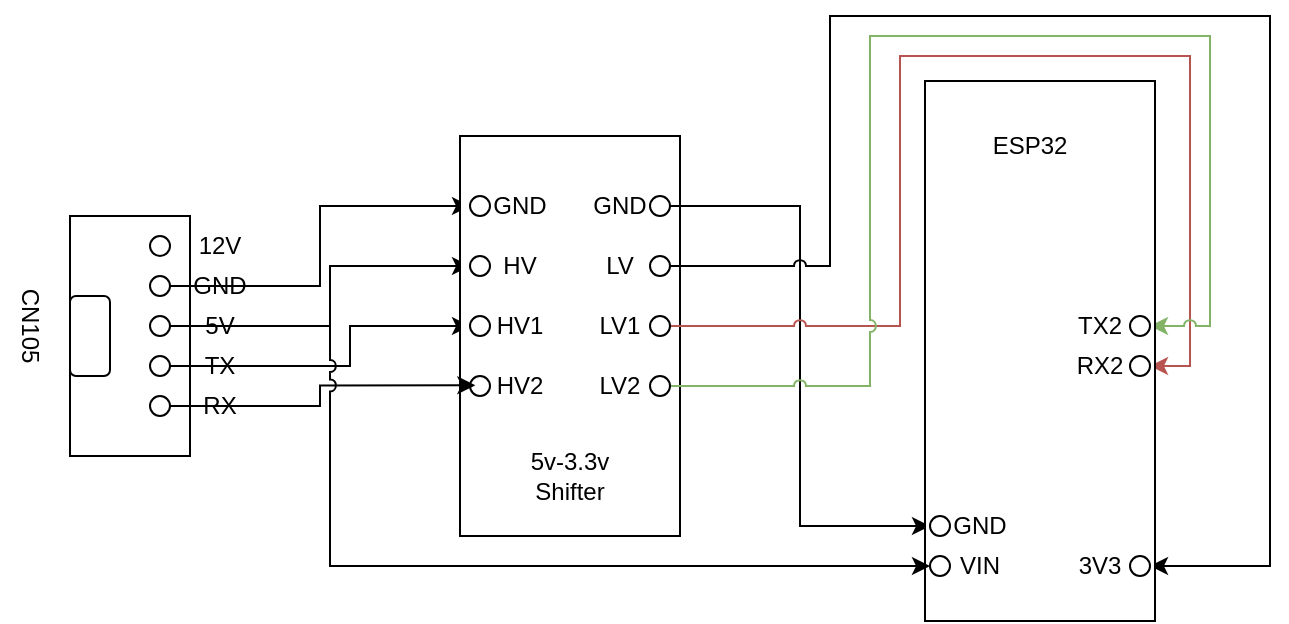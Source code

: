 <mxfile version="27.1.6">
  <diagram name="Page-1" id="NIxJwfgbC7J5wPMpq_6a">
    <mxGraphModel dx="1115" dy="618" grid="1" gridSize="10" guides="1" tooltips="1" connect="1" arrows="1" fold="1" page="1" pageScale="1" pageWidth="850" pageHeight="1100" math="0" shadow="0">
      <root>
        <mxCell id="0" />
        <mxCell id="1" parent="0" />
        <mxCell id="WKgh5YdHEbA8iNIJ1eqv-1" value="" style="rounded=0;whiteSpace=wrap;html=1;rotation=90;" parent="1" vertex="1">
          <mxGeometry x="90" y="460" width="120" height="60" as="geometry" />
        </mxCell>
        <mxCell id="WKgh5YdHEbA8iNIJ1eqv-3" value="" style="rounded=1;whiteSpace=wrap;html=1;rotation=-90;" parent="1" vertex="1">
          <mxGeometry x="110" y="480" width="40" height="20" as="geometry" />
        </mxCell>
        <mxCell id="WKgh5YdHEbA8iNIJ1eqv-4" value="" style="ellipse;whiteSpace=wrap;html=1;aspect=fixed;" parent="1" vertex="1">
          <mxGeometry x="160" y="440" width="10" height="10" as="geometry" />
        </mxCell>
        <mxCell id="WKgh5YdHEbA8iNIJ1eqv-32" style="edgeStyle=orthogonalEdgeStyle;rounded=0;orthogonalLoop=1;jettySize=auto;html=1;entryX=0;entryY=0.5;entryDx=0;entryDy=0;" parent="1" source="WKgh5YdHEbA8iNIJ1eqv-5" target="WKgh5YdHEbA8iNIJ1eqv-15" edge="1">
          <mxGeometry relative="1" as="geometry" />
        </mxCell>
        <mxCell id="WKgh5YdHEbA8iNIJ1eqv-5" value="" style="ellipse;whiteSpace=wrap;html=1;aspect=fixed;" parent="1" vertex="1">
          <mxGeometry x="160" y="460" width="10" height="10" as="geometry" />
        </mxCell>
        <mxCell id="WKgh5YdHEbA8iNIJ1eqv-53" style="edgeStyle=orthogonalEdgeStyle;rounded=0;orthogonalLoop=1;jettySize=auto;html=1;entryX=0;entryY=0.5;entryDx=0;entryDy=0;" parent="1" source="WKgh5YdHEbA8iNIJ1eqv-6" target="WKgh5YdHEbA8iNIJ1eqv-17" edge="1">
          <mxGeometry relative="1" as="geometry">
            <Array as="points">
              <mxPoint x="250" y="485" />
              <mxPoint x="250" y="455" />
            </Array>
          </mxGeometry>
        </mxCell>
        <mxCell id="WKgh5YdHEbA8iNIJ1eqv-6" value="" style="ellipse;whiteSpace=wrap;html=1;aspect=fixed;" parent="1" vertex="1">
          <mxGeometry x="160" y="480" width="10" height="10" as="geometry" />
        </mxCell>
        <mxCell id="WKgh5YdHEbA8iNIJ1eqv-54" style="edgeStyle=orthogonalEdgeStyle;rounded=0;orthogonalLoop=1;jettySize=auto;html=1;entryX=0;entryY=0.5;entryDx=0;entryDy=0;" parent="1" source="WKgh5YdHEbA8iNIJ1eqv-12" target="WKgh5YdHEbA8iNIJ1eqv-19" edge="1">
          <mxGeometry relative="1" as="geometry">
            <Array as="points">
              <mxPoint x="260" y="505" />
              <mxPoint x="260" y="485" />
            </Array>
          </mxGeometry>
        </mxCell>
        <mxCell id="WKgh5YdHEbA8iNIJ1eqv-12" value="" style="ellipse;whiteSpace=wrap;html=1;aspect=fixed;" parent="1" vertex="1">
          <mxGeometry x="160" y="500" width="10" height="10" as="geometry" />
        </mxCell>
        <mxCell id="WKgh5YdHEbA8iNIJ1eqv-13" value="" style="ellipse;whiteSpace=wrap;html=1;aspect=fixed;" parent="1" vertex="1">
          <mxGeometry x="160" y="520" width="10" height="10" as="geometry" />
        </mxCell>
        <mxCell id="WKgh5YdHEbA8iNIJ1eqv-14" value="" style="rounded=0;whiteSpace=wrap;html=1;rotation=-90;" parent="1" vertex="1">
          <mxGeometry x="270" y="435" width="200" height="110" as="geometry" />
        </mxCell>
        <mxCell id="WKgh5YdHEbA8iNIJ1eqv-15" value="" style="ellipse;whiteSpace=wrap;html=1;aspect=fixed;" parent="1" vertex="1">
          <mxGeometry x="320" y="420" width="10" height="10" as="geometry" />
        </mxCell>
        <mxCell id="w2yAtsDgV9bJHnudN41--2" style="edgeStyle=orthogonalEdgeStyle;rounded=0;orthogonalLoop=1;jettySize=auto;html=1;entryX=0;entryY=0.5;entryDx=0;entryDy=0;" edge="1" parent="1" source="WKgh5YdHEbA8iNIJ1eqv-16" target="WKgh5YdHEbA8iNIJ1eqv-44">
          <mxGeometry relative="1" as="geometry" />
        </mxCell>
        <mxCell id="WKgh5YdHEbA8iNIJ1eqv-16" value="" style="ellipse;whiteSpace=wrap;html=1;aspect=fixed;" parent="1" vertex="1">
          <mxGeometry x="410" y="420" width="10" height="10" as="geometry" />
        </mxCell>
        <mxCell id="WKgh5YdHEbA8iNIJ1eqv-17" value="" style="ellipse;whiteSpace=wrap;html=1;aspect=fixed;" parent="1" vertex="1">
          <mxGeometry x="320" y="450" width="10" height="10" as="geometry" />
        </mxCell>
        <mxCell id="w2yAtsDgV9bJHnudN41--3" style="edgeStyle=orthogonalEdgeStyle;rounded=0;orthogonalLoop=1;jettySize=auto;html=1;entryX=1;entryY=0.5;entryDx=0;entryDy=0;jumpStyle=arc;" edge="1" parent="1" source="WKgh5YdHEbA8iNIJ1eqv-18" target="WKgh5YdHEbA8iNIJ1eqv-45">
          <mxGeometry relative="1" as="geometry">
            <Array as="points">
              <mxPoint x="500" y="455" />
              <mxPoint x="500" y="330" />
              <mxPoint x="720" y="330" />
              <mxPoint x="720" y="605" />
            </Array>
          </mxGeometry>
        </mxCell>
        <mxCell id="WKgh5YdHEbA8iNIJ1eqv-18" value="" style="ellipse;whiteSpace=wrap;html=1;aspect=fixed;" parent="1" vertex="1">
          <mxGeometry x="410" y="450" width="10" height="10" as="geometry" />
        </mxCell>
        <mxCell id="WKgh5YdHEbA8iNIJ1eqv-19" value="" style="ellipse;whiteSpace=wrap;html=1;aspect=fixed;" parent="1" vertex="1">
          <mxGeometry x="320" y="480" width="10" height="10" as="geometry" />
        </mxCell>
        <mxCell id="w2yAtsDgV9bJHnudN41--4" style="edgeStyle=orthogonalEdgeStyle;rounded=0;orthogonalLoop=1;jettySize=auto;html=1;entryX=1;entryY=0.5;entryDx=0;entryDy=0;jumpStyle=arc;fillColor=#f8cecc;strokeColor=#b85450;" edge="1" parent="1" source="WKgh5YdHEbA8iNIJ1eqv-20" target="WKgh5YdHEbA8iNIJ1eqv-47">
          <mxGeometry relative="1" as="geometry">
            <Array as="points">
              <mxPoint x="535" y="485" />
              <mxPoint x="535" y="350" />
              <mxPoint x="680" y="350" />
              <mxPoint x="680" y="505" />
            </Array>
          </mxGeometry>
        </mxCell>
        <mxCell id="WKgh5YdHEbA8iNIJ1eqv-20" value="" style="ellipse;whiteSpace=wrap;html=1;aspect=fixed;" parent="1" vertex="1">
          <mxGeometry x="410" y="480" width="10" height="10" as="geometry" />
        </mxCell>
        <mxCell id="WKgh5YdHEbA8iNIJ1eqv-22" value="" style="ellipse;whiteSpace=wrap;html=1;aspect=fixed;" parent="1" vertex="1">
          <mxGeometry x="320" y="510" width="10" height="10" as="geometry" />
        </mxCell>
        <mxCell id="w2yAtsDgV9bJHnudN41--5" style="edgeStyle=orthogonalEdgeStyle;rounded=0;orthogonalLoop=1;jettySize=auto;html=1;entryX=1;entryY=0.5;entryDx=0;entryDy=0;jumpStyle=arc;fillColor=#d5e8d4;strokeColor=#82b366;" edge="1" parent="1" source="WKgh5YdHEbA8iNIJ1eqv-23" target="WKgh5YdHEbA8iNIJ1eqv-46">
          <mxGeometry relative="1" as="geometry">
            <Array as="points">
              <mxPoint x="520" y="515" />
              <mxPoint x="520" y="340" />
              <mxPoint x="690" y="340" />
              <mxPoint x="690" y="485" />
            </Array>
          </mxGeometry>
        </mxCell>
        <mxCell id="WKgh5YdHEbA8iNIJ1eqv-23" value="" style="ellipse;whiteSpace=wrap;html=1;aspect=fixed;" parent="1" vertex="1">
          <mxGeometry x="410" y="510" width="10" height="10" as="geometry" />
        </mxCell>
        <mxCell id="WKgh5YdHEbA8iNIJ1eqv-25" value="12V" style="text;html=1;align=center;verticalAlign=middle;whiteSpace=wrap;rounded=0;" parent="1" vertex="1">
          <mxGeometry x="180" y="440" width="30" height="10" as="geometry" />
        </mxCell>
        <mxCell id="WKgh5YdHEbA8iNIJ1eqv-26" value="GND" style="text;html=1;align=center;verticalAlign=middle;whiteSpace=wrap;rounded=0;" parent="1" vertex="1">
          <mxGeometry x="180" y="460" width="30" height="10" as="geometry" />
        </mxCell>
        <mxCell id="WKgh5YdHEbA8iNIJ1eqv-27" value="5V" style="text;html=1;align=center;verticalAlign=middle;whiteSpace=wrap;rounded=0;" parent="1" vertex="1">
          <mxGeometry x="180" y="480" width="30" height="10" as="geometry" />
        </mxCell>
        <mxCell id="WKgh5YdHEbA8iNIJ1eqv-28" value="TX" style="text;html=1;align=center;verticalAlign=middle;whiteSpace=wrap;rounded=0;" parent="1" vertex="1">
          <mxGeometry x="180" y="500" width="30" height="10" as="geometry" />
        </mxCell>
        <mxCell id="WKgh5YdHEbA8iNIJ1eqv-29" value="RX" style="text;html=1;align=center;verticalAlign=middle;whiteSpace=wrap;rounded=0;" parent="1" vertex="1">
          <mxGeometry x="180" y="520" width="30" height="10" as="geometry" />
        </mxCell>
        <mxCell id="WKgh5YdHEbA8iNIJ1eqv-33" value="GND" style="text;html=1;align=center;verticalAlign=middle;whiteSpace=wrap;rounded=0;" parent="1" vertex="1">
          <mxGeometry x="330" y="420" width="30" height="10" as="geometry" />
        </mxCell>
        <mxCell id="WKgh5YdHEbA8iNIJ1eqv-34" value="GND" style="text;html=1;align=center;verticalAlign=middle;whiteSpace=wrap;rounded=0;" parent="1" vertex="1">
          <mxGeometry x="380" y="420" width="30" height="10" as="geometry" />
        </mxCell>
        <mxCell id="WKgh5YdHEbA8iNIJ1eqv-35" value="HV" style="text;html=1;align=center;verticalAlign=middle;whiteSpace=wrap;rounded=0;" parent="1" vertex="1">
          <mxGeometry x="330" y="450" width="30" height="10" as="geometry" />
        </mxCell>
        <mxCell id="WKgh5YdHEbA8iNIJ1eqv-36" value="LV" style="text;html=1;align=center;verticalAlign=middle;whiteSpace=wrap;rounded=0;" parent="1" vertex="1">
          <mxGeometry x="380" y="450" width="30" height="10" as="geometry" />
        </mxCell>
        <mxCell id="WKgh5YdHEbA8iNIJ1eqv-37" value="HV1" style="text;html=1;align=center;verticalAlign=middle;whiteSpace=wrap;rounded=0;" parent="1" vertex="1">
          <mxGeometry x="330" y="480" width="30" height="10" as="geometry" />
        </mxCell>
        <mxCell id="WKgh5YdHEbA8iNIJ1eqv-38" value="HV2" style="text;html=1;align=center;verticalAlign=middle;whiteSpace=wrap;rounded=0;" parent="1" vertex="1">
          <mxGeometry x="330" y="510" width="30" height="10" as="geometry" />
        </mxCell>
        <mxCell id="WKgh5YdHEbA8iNIJ1eqv-39" value="LV1" style="text;html=1;align=center;verticalAlign=middle;whiteSpace=wrap;rounded=0;" parent="1" vertex="1">
          <mxGeometry x="380" y="480" width="30" height="10" as="geometry" />
        </mxCell>
        <mxCell id="WKgh5YdHEbA8iNIJ1eqv-40" value="LV2" style="text;html=1;align=center;verticalAlign=middle;whiteSpace=wrap;rounded=0;" parent="1" vertex="1">
          <mxGeometry x="380" y="510" width="30" height="10" as="geometry" />
        </mxCell>
        <mxCell id="WKgh5YdHEbA8iNIJ1eqv-41" value="5v-3.3v Shifter" style="text;html=1;align=center;verticalAlign=middle;whiteSpace=wrap;rounded=0;" parent="1" vertex="1">
          <mxGeometry x="340" y="545" width="60" height="30" as="geometry" />
        </mxCell>
        <mxCell id="WKgh5YdHEbA8iNIJ1eqv-42" value="" style="rounded=0;whiteSpace=wrap;html=1;rotation=90;" parent="1" vertex="1">
          <mxGeometry x="470" y="440" width="270" height="115" as="geometry" />
        </mxCell>
        <mxCell id="WKgh5YdHEbA8iNIJ1eqv-43" value="" style="ellipse;whiteSpace=wrap;html=1;aspect=fixed;" parent="1" vertex="1">
          <mxGeometry x="550" y="600" width="10" height="10" as="geometry" />
        </mxCell>
        <mxCell id="WKgh5YdHEbA8iNIJ1eqv-44" value="" style="ellipse;whiteSpace=wrap;html=1;aspect=fixed;" parent="1" vertex="1">
          <mxGeometry x="550" y="580" width="10" height="10" as="geometry" />
        </mxCell>
        <mxCell id="WKgh5YdHEbA8iNIJ1eqv-45" value="" style="ellipse;whiteSpace=wrap;html=1;aspect=fixed;" parent="1" vertex="1">
          <mxGeometry x="650" y="600" width="10" height="10" as="geometry" />
        </mxCell>
        <mxCell id="WKgh5YdHEbA8iNIJ1eqv-46" value="" style="ellipse;whiteSpace=wrap;html=1;aspect=fixed;" parent="1" vertex="1">
          <mxGeometry x="650" y="480" width="10" height="10" as="geometry" />
        </mxCell>
        <mxCell id="WKgh5YdHEbA8iNIJ1eqv-47" value="" style="ellipse;whiteSpace=wrap;html=1;aspect=fixed;" parent="1" vertex="1">
          <mxGeometry x="650" y="500" width="10" height="10" as="geometry" />
        </mxCell>
        <mxCell id="WKgh5YdHEbA8iNIJ1eqv-48" value="GND" style="text;html=1;align=center;verticalAlign=middle;whiteSpace=wrap;rounded=0;" parent="1" vertex="1">
          <mxGeometry x="560" y="580" width="30" height="10" as="geometry" />
        </mxCell>
        <mxCell id="WKgh5YdHEbA8iNIJ1eqv-49" value="VIN" style="text;html=1;align=center;verticalAlign=middle;whiteSpace=wrap;rounded=0;" parent="1" vertex="1">
          <mxGeometry x="560" y="600" width="30" height="10" as="geometry" />
        </mxCell>
        <mxCell id="WKgh5YdHEbA8iNIJ1eqv-50" value="3V3" style="text;html=1;align=center;verticalAlign=middle;whiteSpace=wrap;rounded=0;" parent="1" vertex="1">
          <mxGeometry x="620" y="600" width="30" height="10" as="geometry" />
        </mxCell>
        <mxCell id="WKgh5YdHEbA8iNIJ1eqv-51" value="TX2" style="text;html=1;align=center;verticalAlign=middle;whiteSpace=wrap;rounded=0;" parent="1" vertex="1">
          <mxGeometry x="620" y="480" width="30" height="10" as="geometry" />
        </mxCell>
        <mxCell id="WKgh5YdHEbA8iNIJ1eqv-52" value="RX2" style="text;html=1;align=center;verticalAlign=middle;whiteSpace=wrap;rounded=0;" parent="1" vertex="1">
          <mxGeometry x="620" y="500" width="30" height="10" as="geometry" />
        </mxCell>
        <mxCell id="WKgh5YdHEbA8iNIJ1eqv-55" style="edgeStyle=orthogonalEdgeStyle;rounded=0;orthogonalLoop=1;jettySize=auto;html=1;entryX=0.267;entryY=0.467;entryDx=0;entryDy=0;entryPerimeter=0;" parent="1" source="WKgh5YdHEbA8iNIJ1eqv-13" target="WKgh5YdHEbA8iNIJ1eqv-22" edge="1">
          <mxGeometry relative="1" as="geometry" />
        </mxCell>
        <mxCell id="w2yAtsDgV9bJHnudN41--1" value="" style="endArrow=classic;html=1;rounded=0;entryX=0;entryY=0.5;entryDx=0;entryDy=0;jumpStyle=arc;" edge="1" parent="1" target="WKgh5YdHEbA8iNIJ1eqv-43">
          <mxGeometry width="50" height="50" relative="1" as="geometry">
            <mxPoint x="250" y="480" as="sourcePoint" />
            <mxPoint x="250" y="670" as="targetPoint" />
            <Array as="points">
              <mxPoint x="250" y="605" />
            </Array>
          </mxGeometry>
        </mxCell>
        <mxCell id="w2yAtsDgV9bJHnudN41--6" value="ESP32" style="text;html=1;align=center;verticalAlign=middle;whiteSpace=wrap;rounded=0;" vertex="1" parent="1">
          <mxGeometry x="570" y="380" width="60" height="30" as="geometry" />
        </mxCell>
        <mxCell id="w2yAtsDgV9bJHnudN41--7" value="CN105" style="text;html=1;align=center;verticalAlign=middle;whiteSpace=wrap;rounded=0;rotation=90;" vertex="1" parent="1">
          <mxGeometry x="70" y="470" width="60" height="30" as="geometry" />
        </mxCell>
      </root>
    </mxGraphModel>
  </diagram>
</mxfile>

